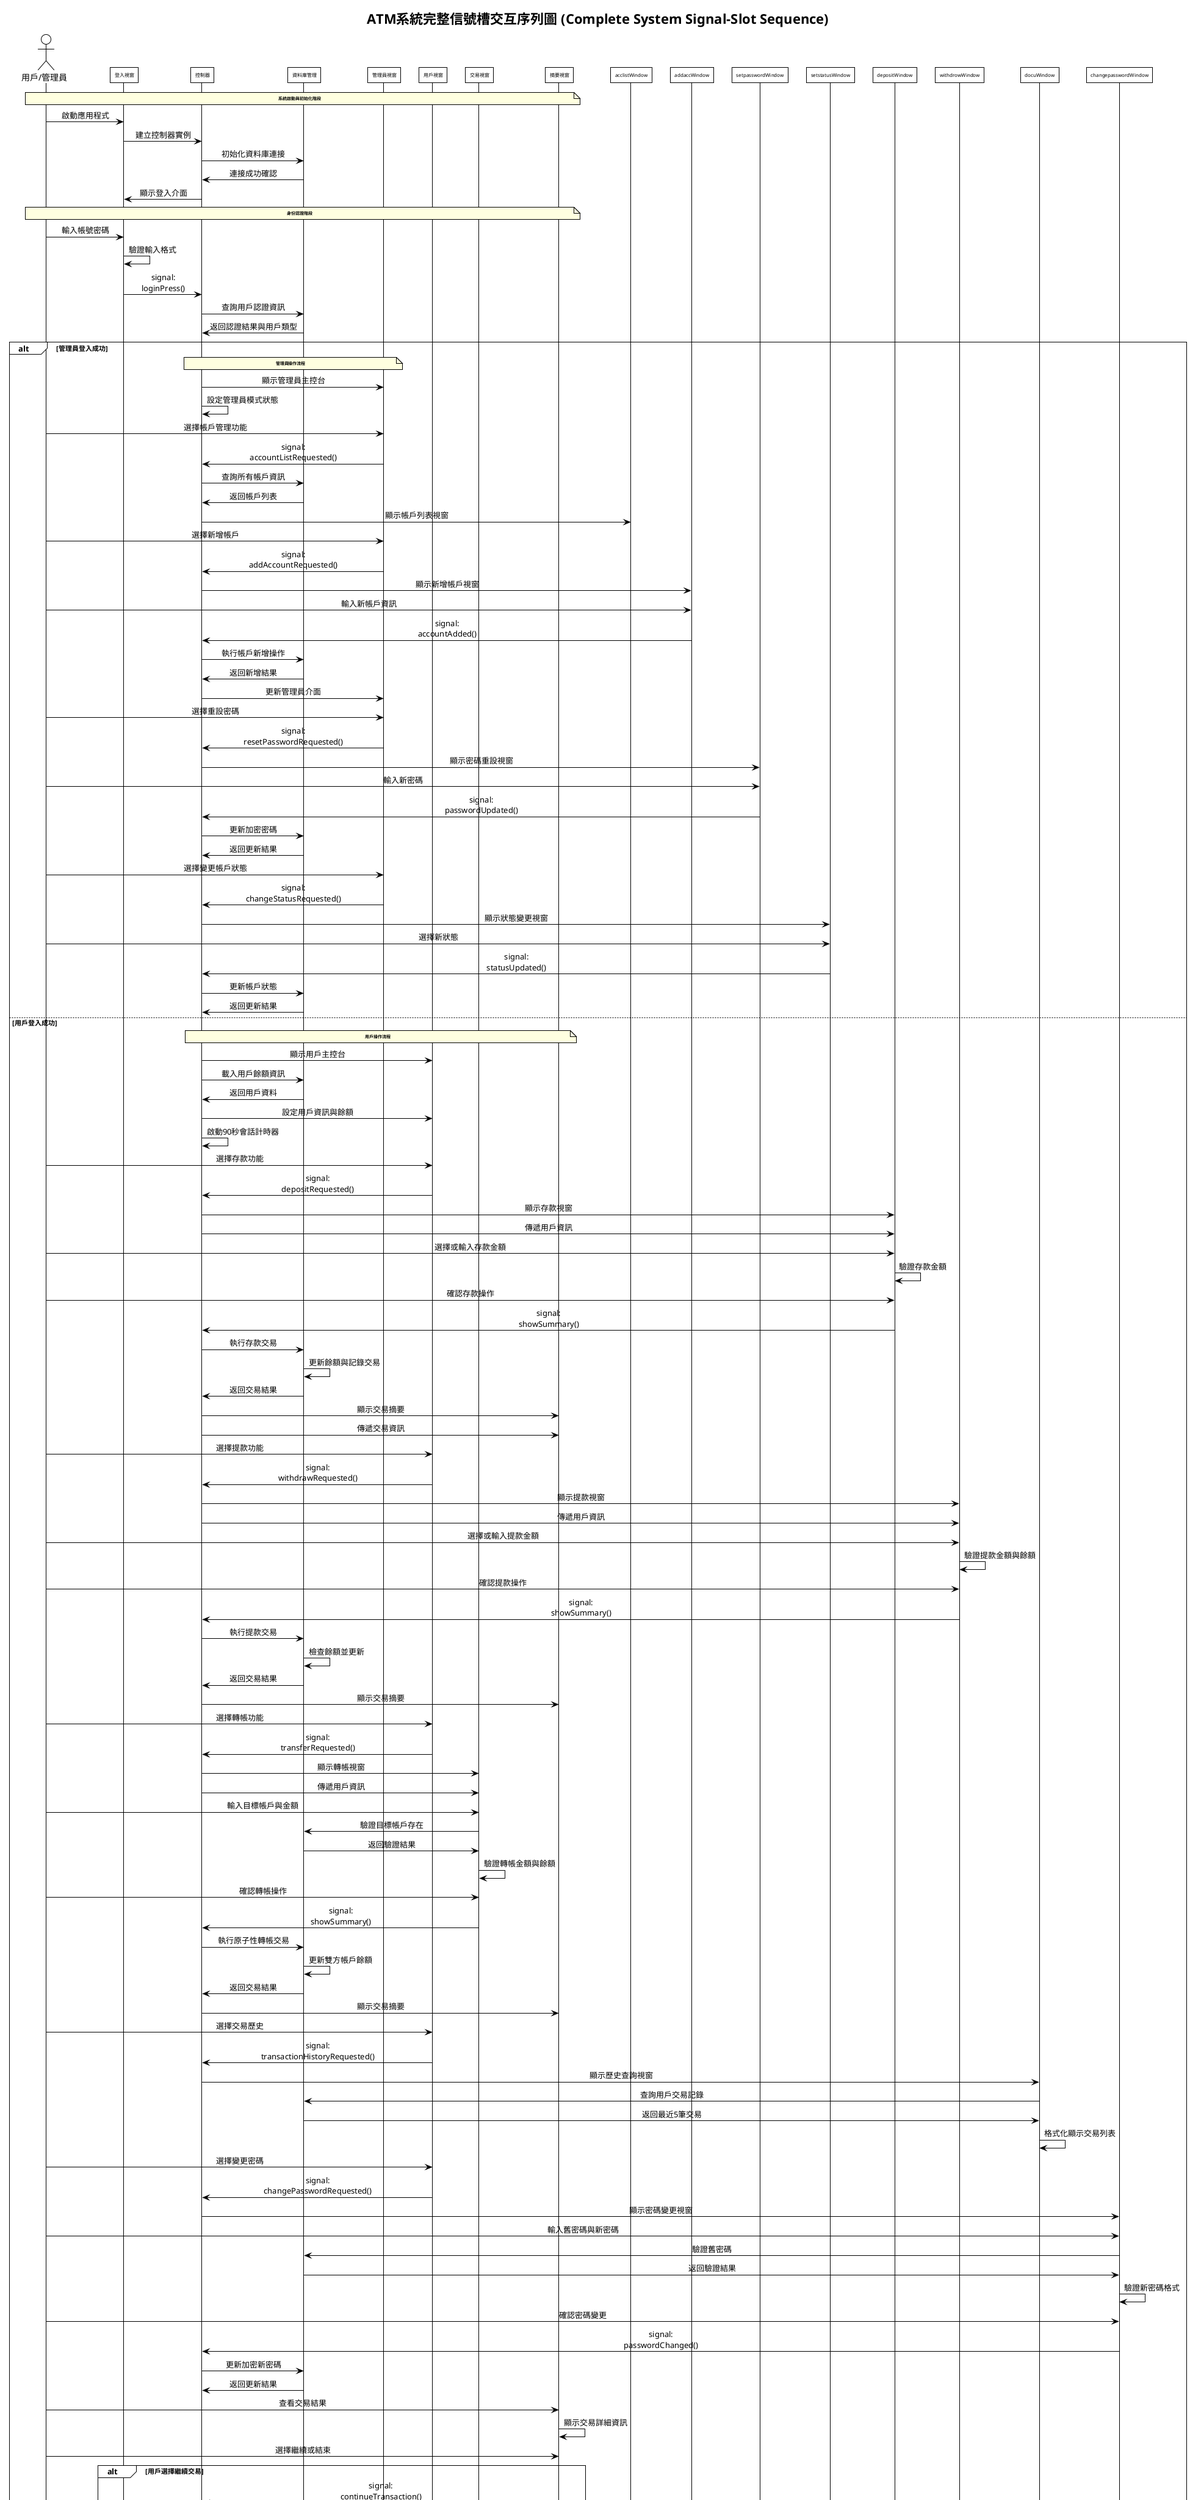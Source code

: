 @startuml ATM Complete System Signal-Slot Sequence
!theme plain

' PowerPoint 長方形佈局優化設定
skinparam backgroundColor White
skinparam participantBackgroundColor White
skinparam participantBorderColor Black
skinparam participantFontSize 8
skinparam participantFontName Arial
skinparam sequenceMessageAlign center
skinparam sequenceArrowThickness 1
skinparam sequenceLifeLineBorderColor Black
skinparam noteFontSize 7
skinparam noteBackgroundColor LightYellow
skinparam noteBorderColor Black
skinparam shadowing false
skinparam roundcorner 0
skinparam maxMessageSize 100

title ATM系統完整信號槽交互序列圖 (Complete System Signal-Slot Sequence)

' ===== 參與者定義 =====
actor User as "用戶/管理員"
participant loginWindow as "登入視窗"
participant Controller as "控制器"
participant DatabaseManager as "資料庫管理"
participant adminWindow as "管理員視窗"
participant userwindow as "用戶視窗"
participant TransactionWindow as "交易視窗"
participant summarywindow as "摘要視窗"

' ===== 系統啟動階段 =====
note over User, summarywindow
  **系統啟動與初始化階段**
end note

User -> loginWindow: 啟動應用程式
loginWindow -> Controller: 建立控制器實例
Controller -> DatabaseManager: 初始化資料庫連接
DatabaseManager -> Controller: 連接成功確認
Controller -> loginWindow: 顯示登入介面

' ===== 認證階段 =====
note over User, summarywindow
  **身份認證階段**
end note

User -> loginWindow: 輸入帳號密碼
loginWindow -> loginWindow: 驗證輸入格式
loginWindow -> Controller: signal: loginPress()
Controller -> DatabaseManager: 查詢用戶認證資訊
DatabaseManager -> Controller: 返回認證結果與用戶類型

' ===== 管理員模式分支 =====
alt 管理員登入成功
    note over Controller, adminWindow
      **管理員操作流程**
    end note
    
    Controller -> adminWindow: 顯示管理員主控台
    Controller -> Controller: 設定管理員模式狀態
    
    ' === 帳戶管理操作 ===
    User -> adminWindow: 選擇帳戶管理功能
    adminWindow -> Controller: signal: accountListRequested()
    Controller -> DatabaseManager: 查詢所有帳戶資訊
    DatabaseManager -> Controller: 返回帳戶列表
    Controller -> "acclistWindow": 顯示帳戶列表視窗
    
    ' === 新增帳戶操作 ===
    User -> adminWindow: 選擇新增帳戶
    adminWindow -> Controller: signal: addAccountRequested()
    Controller -> "addaccWindow": 顯示新增帳戶視窗
    User -> "addaccWindow": 輸入新帳戶資訊
    "addaccWindow" -> Controller: signal: accountAdded()
    Controller -> DatabaseManager: 執行帳戶新增操作
    DatabaseManager -> Controller: 返回新增結果
    Controller -> adminWindow: 更新管理員介面
    
    ' === 密碼重設操作 ===
    User -> adminWindow: 選擇重設密碼
    adminWindow -> Controller: signal: resetPasswordRequested()
    Controller -> "setpasswordWindow": 顯示密碼重設視窗
    User -> "setpasswordWindow": 輸入新密碼
    "setpasswordWindow" -> Controller: signal: passwordUpdated()
    Controller -> DatabaseManager: 更新加密密碼
    DatabaseManager -> Controller: 返回更新結果
    
    ' === 狀態變更操作 ===
    User -> adminWindow: 選擇變更帳戶狀態
    adminWindow -> Controller: signal: changeStatusRequested()
    Controller -> "setstatusWindow": 顯示狀態變更視窗
    User -> "setstatusWindow": 選擇新狀態
    "setstatusWindow" -> Controller: signal: statusUpdated()
    Controller -> DatabaseManager: 更新帳戶狀態
    DatabaseManager -> Controller: 返回更新結果

else 用戶登入成功
    note over Controller, summarywindow
      **用戶操作流程**
    end note
    
    Controller -> userwindow: 顯示用戶主控台
    Controller -> DatabaseManager: 載入用戶餘額資訊
    DatabaseManager -> Controller: 返回用戶資料
    Controller -> userwindow: 設定用戶資訊與餘額
    Controller -> Controller: 啟動90秒會話計時器
    
    ' === 存款操作流程 ===
    User -> userwindow: 選擇存款功能
    userwindow -> Controller: signal: depositRequested()
    Controller -> "depositWindow": 顯示存款視窗
    Controller -> "depositWindow": 傳遞用戶資訊
    User -> "depositWindow": 選擇或輸入存款金額
    "depositWindow" -> "depositWindow": 驗證存款金額
    User -> "depositWindow": 確認存款操作
    "depositWindow" -> Controller: signal: showSummary()
    Controller -> DatabaseManager: 執行存款交易
    DatabaseManager -> DatabaseManager: 更新餘額與記錄交易
    DatabaseManager -> Controller: 返回交易結果
    Controller -> summarywindow: 顯示交易摘要
    Controller -> summarywindow: 傳遞交易資訊
    
    ' === 提款操作流程 ===
    User -> userwindow: 選擇提款功能
    userwindow -> Controller: signal: withdrawRequested()
    Controller -> "withdrowWindow": 顯示提款視窗
    Controller -> "withdrowWindow": 傳遞用戶資訊
    User -> "withdrowWindow": 選擇或輸入提款金額
    "withdrowWindow" -> "withdrowWindow": 驗證提款金額與餘額
    User -> "withdrowWindow": 確認提款操作
    "withdrowWindow" -> Controller: signal: showSummary()
    Controller -> DatabaseManager: 執行提款交易
    DatabaseManager -> DatabaseManager: 檢查餘額並更新
    DatabaseManager -> Controller: 返回交易結果
    Controller -> summarywindow: 顯示交易摘要
    
    ' === 轉帳操作流程 ===
    User -> userwindow: 選擇轉帳功能
    userwindow -> Controller: signal: transferRequested()
    Controller -> TransactionWindow: 顯示轉帳視窗
    Controller -> TransactionWindow: 傳遞用戶資訊
    User -> TransactionWindow: 輸入目標帳戶與金額
    TransactionWindow -> DatabaseManager: 驗證目標帳戶存在
    DatabaseManager -> TransactionWindow: 返回驗證結果
    TransactionWindow -> TransactionWindow: 驗證轉帳金額與餘額
    User -> TransactionWindow: 確認轉帳操作
    TransactionWindow -> Controller: signal: showSummary()
    Controller -> DatabaseManager: 執行原子性轉帳交易
    DatabaseManager -> DatabaseManager: 更新雙方帳戶餘額
    DatabaseManager -> Controller: 返回交易結果
    Controller -> summarywindow: 顯示交易摘要
    
    ' === 交易歷史查詢 ===
    User -> userwindow: 選擇交易歷史
    userwindow -> Controller: signal: transactionHistoryRequested()
    Controller -> "docuWindow": 顯示歷史查詢視窗
    "docuWindow" -> DatabaseManager: 查詢用戶交易記錄
    DatabaseManager -> "docuWindow": 返回最近5筆交易
    "docuWindow" -> "docuWindow": 格式化顯示交易列表
    
    ' === 密碼變更操作 ===
    User -> userwindow: 選擇變更密碼
    userwindow -> Controller: signal: changePasswordRequested()
    Controller -> "changepasswordWindow": 顯示密碼變更視窗
    User -> "changepasswordWindow": 輸入舊密碼與新密碼
    "changepasswordWindow" -> DatabaseManager: 驗證舊密碼
    DatabaseManager -> "changepasswordWindow": 返回驗證結果
    "changepasswordWindow" -> "changepasswordWindow": 驗證新密碼格式
    User -> "changepasswordWindow": 確認密碼變更
    "changepasswordWindow" -> Controller: signal: passwordChanged()
    Controller -> DatabaseManager: 更新加密新密碼
    DatabaseManager -> Controller: 返回更新結果
    
    ' === 交易摘要處理 ===
    User -> summarywindow: 查看交易結果
    summarywindow -> summarywindow: 顯示交易詳細資訊
    User -> summarywindow: 選擇繼續或結束
    alt 用戶選擇繼續交易
        summarywindow -> Controller: signal: continueTransaction()
        Controller -> userwindow: 返回用戶主控台
        Controller -> Controller: 重置會話計時器
    else 用戶選擇結束交易
        summarywindow -> Controller: signal: finishTransaction()
        Controller -> Controller: 清理會話資料
        Controller -> loginWindow: 返回登入畫面
    end

else 登入失敗
    note over loginWindow, Controller
      **認證失敗處理**
    end note
    
    Controller -> loginWindow: 顯示錯誤訊息
    loginWindow -> loginWindow: 增加失敗嘗試計數
    alt 超過最大嘗試次數
        loginWindow -> loginWindow: 鎖定登入功能
        loginWindow -> Controller: 記錄安全事件
        Controller -> DatabaseManager: 寫入安全日誌
    else 尚未超過限制
        loginWindow -> loginWindow: 清空輸入欄位
        loginWindow -> User: 提示重新輸入
    end
end

' ===== 會話管理與超時處理 =====
note over Controller, userwindow
  **會話超時管理機制**
end note

loop 會話進行中
    Controller -> Controller: 檢查會話活動時間
    alt 接近90秒超時
        Controller -> userwindow: 顯示超時警告
        userwindow -> User: 提示會話即將過期
        User -> userwindow: 任意操作
        userwindow -> Controller: 重置會話計時器
    else 超過90秒無活動
        Controller -> Controller: 強制會話超時
        Controller -> Controller: 清理所有視窗狀態
        Controller -> DatabaseManager: 記錄會話結束日誌
        Controller -> loginWindow: 返回登入畫面
        Controller -> User: 顯示超時通知
    end
end

' ===== 系統關閉階段 =====
note over User, summarywindow
  **系統關閉與清理階段**
end note

User -> Controller: 執行登出操作
Controller -> DatabaseManager: 更新用戶最後活動時間
Controller -> Controller: 清理所有視窗資源
Controller -> Controller: 終止會話計時器
Controller -> DatabaseManager: 關閉資料庫連接
Controller -> loginWindow: 顯示登出成功訊息
loginWindow -> User: 應用程式安全退出

' ===== 系統特性說明 =====
note over User, summarywindow
  **ATM系統完整信號槽架構特性:**
  
  **1. 統一的事件驅動架構**
  • 所有用戶操作通過信號槽機制處理
  • Controller 作為中央調度器管理所有視窗
  • 非同步事件處理確保介面響應性
  
  **2. 完整的安全機制**
  • 90秒會話超時自動保護
  • 登入失敗次數限制與鎖定
  • 密碼 SHA-256 加密存儲
  • 所有操作記錄安全日誌
  
  **3. 原子性交易保證**
  • 資料庫交易ACID特性保證
  • 轉帳操作雙方帳戶同步更新
  • 異常情況自動回滾機制
  
  **4. 用戶體驗優化**
  • 即時輸入驗證與錯誤提示
  • 交易摘要確認機制
  • 直觀的操作流程引導
  • 響應式介面設計
  
  **5. 系統可維護性**
  • 模組化視窗設計
  • 清晰的職責分離
  • 統一的錯誤處理機制
  • 完整的操作追蹤日誌
end note

@enduml
